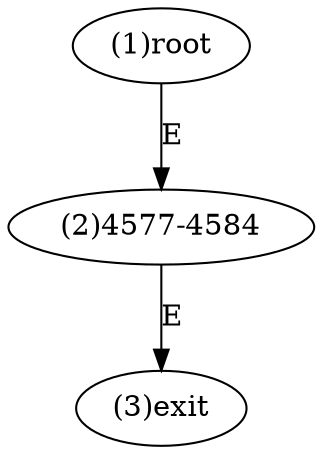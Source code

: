 digraph "" { 
1[ label="(1)root"];
2[ label="(2)4577-4584"];
3[ label="(3)exit"];
1->2[ label="E"];
2->3[ label="E"];
}